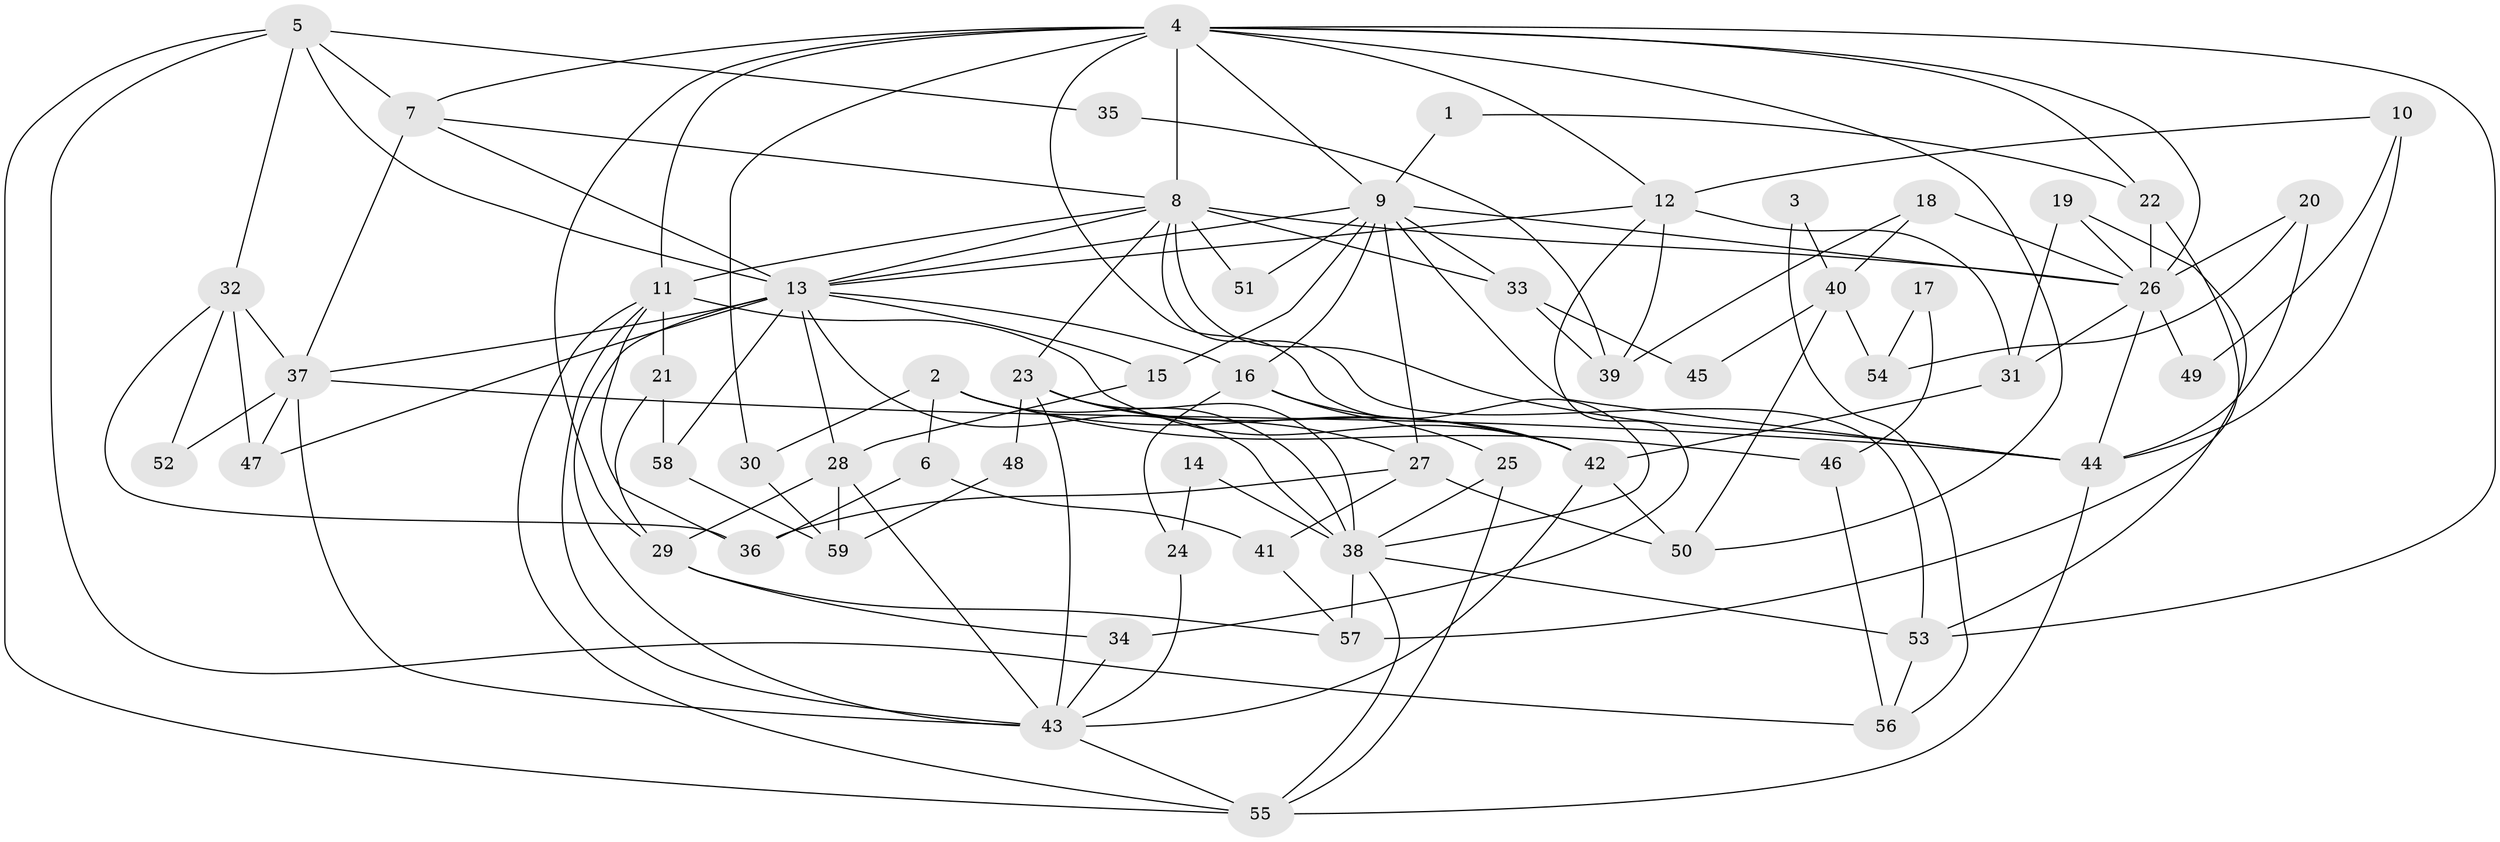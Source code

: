 // original degree distribution, {2: 0.11224489795918367, 5: 0.14285714285714285, 7: 0.061224489795918366, 6: 0.08163265306122448, 3: 0.3469387755102041, 4: 0.23469387755102042, 8: 0.02040816326530612}
// Generated by graph-tools (version 1.1) at 2025/51/03/04/25 22:51:19]
// undirected, 59 vertices, 137 edges
graph export_dot {
  node [color=gray90,style=filled];
  1;
  2;
  3;
  4;
  5;
  6;
  7;
  8;
  9;
  10;
  11;
  12;
  13;
  14;
  15;
  16;
  17;
  18;
  19;
  20;
  21;
  22;
  23;
  24;
  25;
  26;
  27;
  28;
  29;
  30;
  31;
  32;
  33;
  34;
  35;
  36;
  37;
  38;
  39;
  40;
  41;
  42;
  43;
  44;
  45;
  46;
  47;
  48;
  49;
  50;
  51;
  52;
  53;
  54;
  55;
  56;
  57;
  58;
  59;
  1 -- 9 [weight=1.0];
  1 -- 22 [weight=1.0];
  2 -- 6 [weight=1.0];
  2 -- 30 [weight=1.0];
  2 -- 38 [weight=1.0];
  2 -- 42 [weight=1.0];
  2 -- 46 [weight=1.0];
  3 -- 40 [weight=1.0];
  3 -- 56 [weight=1.0];
  4 -- 7 [weight=2.0];
  4 -- 8 [weight=2.0];
  4 -- 9 [weight=1.0];
  4 -- 11 [weight=1.0];
  4 -- 12 [weight=1.0];
  4 -- 22 [weight=2.0];
  4 -- 26 [weight=1.0];
  4 -- 29 [weight=1.0];
  4 -- 30 [weight=1.0];
  4 -- 38 [weight=1.0];
  4 -- 50 [weight=1.0];
  4 -- 53 [weight=1.0];
  5 -- 7 [weight=1.0];
  5 -- 13 [weight=1.0];
  5 -- 32 [weight=1.0];
  5 -- 35 [weight=1.0];
  5 -- 55 [weight=1.0];
  5 -- 56 [weight=1.0];
  6 -- 36 [weight=1.0];
  6 -- 41 [weight=1.0];
  7 -- 8 [weight=1.0];
  7 -- 13 [weight=1.0];
  7 -- 37 [weight=1.0];
  8 -- 11 [weight=3.0];
  8 -- 13 [weight=1.0];
  8 -- 23 [weight=1.0];
  8 -- 26 [weight=1.0];
  8 -- 33 [weight=2.0];
  8 -- 44 [weight=2.0];
  8 -- 51 [weight=1.0];
  8 -- 53 [weight=1.0];
  9 -- 13 [weight=1.0];
  9 -- 15 [weight=1.0];
  9 -- 16 [weight=1.0];
  9 -- 26 [weight=1.0];
  9 -- 27 [weight=1.0];
  9 -- 33 [weight=1.0];
  9 -- 44 [weight=1.0];
  9 -- 51 [weight=1.0];
  10 -- 12 [weight=1.0];
  10 -- 44 [weight=1.0];
  10 -- 49 [weight=1.0];
  11 -- 21 [weight=1.0];
  11 -- 36 [weight=1.0];
  11 -- 42 [weight=1.0];
  11 -- 43 [weight=1.0];
  11 -- 55 [weight=1.0];
  12 -- 13 [weight=1.0];
  12 -- 31 [weight=1.0];
  12 -- 34 [weight=1.0];
  12 -- 39 [weight=1.0];
  13 -- 15 [weight=1.0];
  13 -- 16 [weight=1.0];
  13 -- 28 [weight=1.0];
  13 -- 37 [weight=1.0];
  13 -- 38 [weight=1.0];
  13 -- 43 [weight=2.0];
  13 -- 47 [weight=2.0];
  13 -- 58 [weight=1.0];
  14 -- 24 [weight=1.0];
  14 -- 38 [weight=1.0];
  15 -- 28 [weight=1.0];
  16 -- 24 [weight=1.0];
  16 -- 25 [weight=1.0];
  16 -- 42 [weight=1.0];
  17 -- 46 [weight=1.0];
  17 -- 54 [weight=1.0];
  18 -- 26 [weight=2.0];
  18 -- 39 [weight=1.0];
  18 -- 40 [weight=1.0];
  19 -- 26 [weight=1.0];
  19 -- 31 [weight=1.0];
  19 -- 53 [weight=1.0];
  20 -- 26 [weight=1.0];
  20 -- 44 [weight=1.0];
  20 -- 54 [weight=1.0];
  21 -- 29 [weight=1.0];
  21 -- 58 [weight=1.0];
  22 -- 26 [weight=3.0];
  22 -- 57 [weight=1.0];
  23 -- 27 [weight=1.0];
  23 -- 38 [weight=2.0];
  23 -- 42 [weight=1.0];
  23 -- 43 [weight=1.0];
  23 -- 48 [weight=1.0];
  24 -- 43 [weight=1.0];
  25 -- 38 [weight=1.0];
  25 -- 55 [weight=1.0];
  26 -- 31 [weight=1.0];
  26 -- 44 [weight=1.0];
  26 -- 49 [weight=1.0];
  27 -- 36 [weight=1.0];
  27 -- 41 [weight=1.0];
  27 -- 50 [weight=1.0];
  28 -- 29 [weight=1.0];
  28 -- 43 [weight=1.0];
  28 -- 59 [weight=1.0];
  29 -- 34 [weight=1.0];
  29 -- 57 [weight=1.0];
  30 -- 59 [weight=1.0];
  31 -- 42 [weight=1.0];
  32 -- 36 [weight=1.0];
  32 -- 37 [weight=1.0];
  32 -- 47 [weight=1.0];
  32 -- 52 [weight=1.0];
  33 -- 39 [weight=1.0];
  33 -- 45 [weight=1.0];
  34 -- 43 [weight=2.0];
  35 -- 39 [weight=1.0];
  37 -- 43 [weight=1.0];
  37 -- 44 [weight=1.0];
  37 -- 47 [weight=1.0];
  37 -- 52 [weight=1.0];
  38 -- 53 [weight=1.0];
  38 -- 55 [weight=1.0];
  38 -- 57 [weight=2.0];
  40 -- 45 [weight=1.0];
  40 -- 50 [weight=1.0];
  40 -- 54 [weight=1.0];
  41 -- 57 [weight=1.0];
  42 -- 43 [weight=1.0];
  42 -- 50 [weight=1.0];
  43 -- 55 [weight=1.0];
  44 -- 55 [weight=1.0];
  46 -- 56 [weight=1.0];
  48 -- 59 [weight=1.0];
  53 -- 56 [weight=1.0];
  58 -- 59 [weight=1.0];
}
